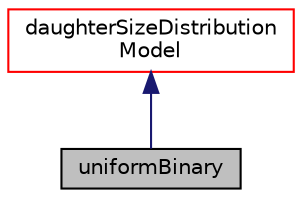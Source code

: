 digraph "uniformBinary"
{
  bgcolor="transparent";
  edge [fontname="Helvetica",fontsize="10",labelfontname="Helvetica",labelfontsize="10"];
  node [fontname="Helvetica",fontsize="10",shape=record];
  Node1 [label="uniformBinary",height=0.2,width=0.4,color="black", fillcolor="grey75", style="filled" fontcolor="black"];
  Node2 -> Node1 [dir="back",color="midnightblue",fontsize="10",style="solid",fontname="Helvetica"];
  Node2 [label="daughterSizeDistribution\lModel",height=0.2,width=0.4,color="red",URL="$classFoam_1_1diameterModels_1_1daughterSizeDistributionModel.html",tooltip="Base class for daughter size distribution models. "];
}
